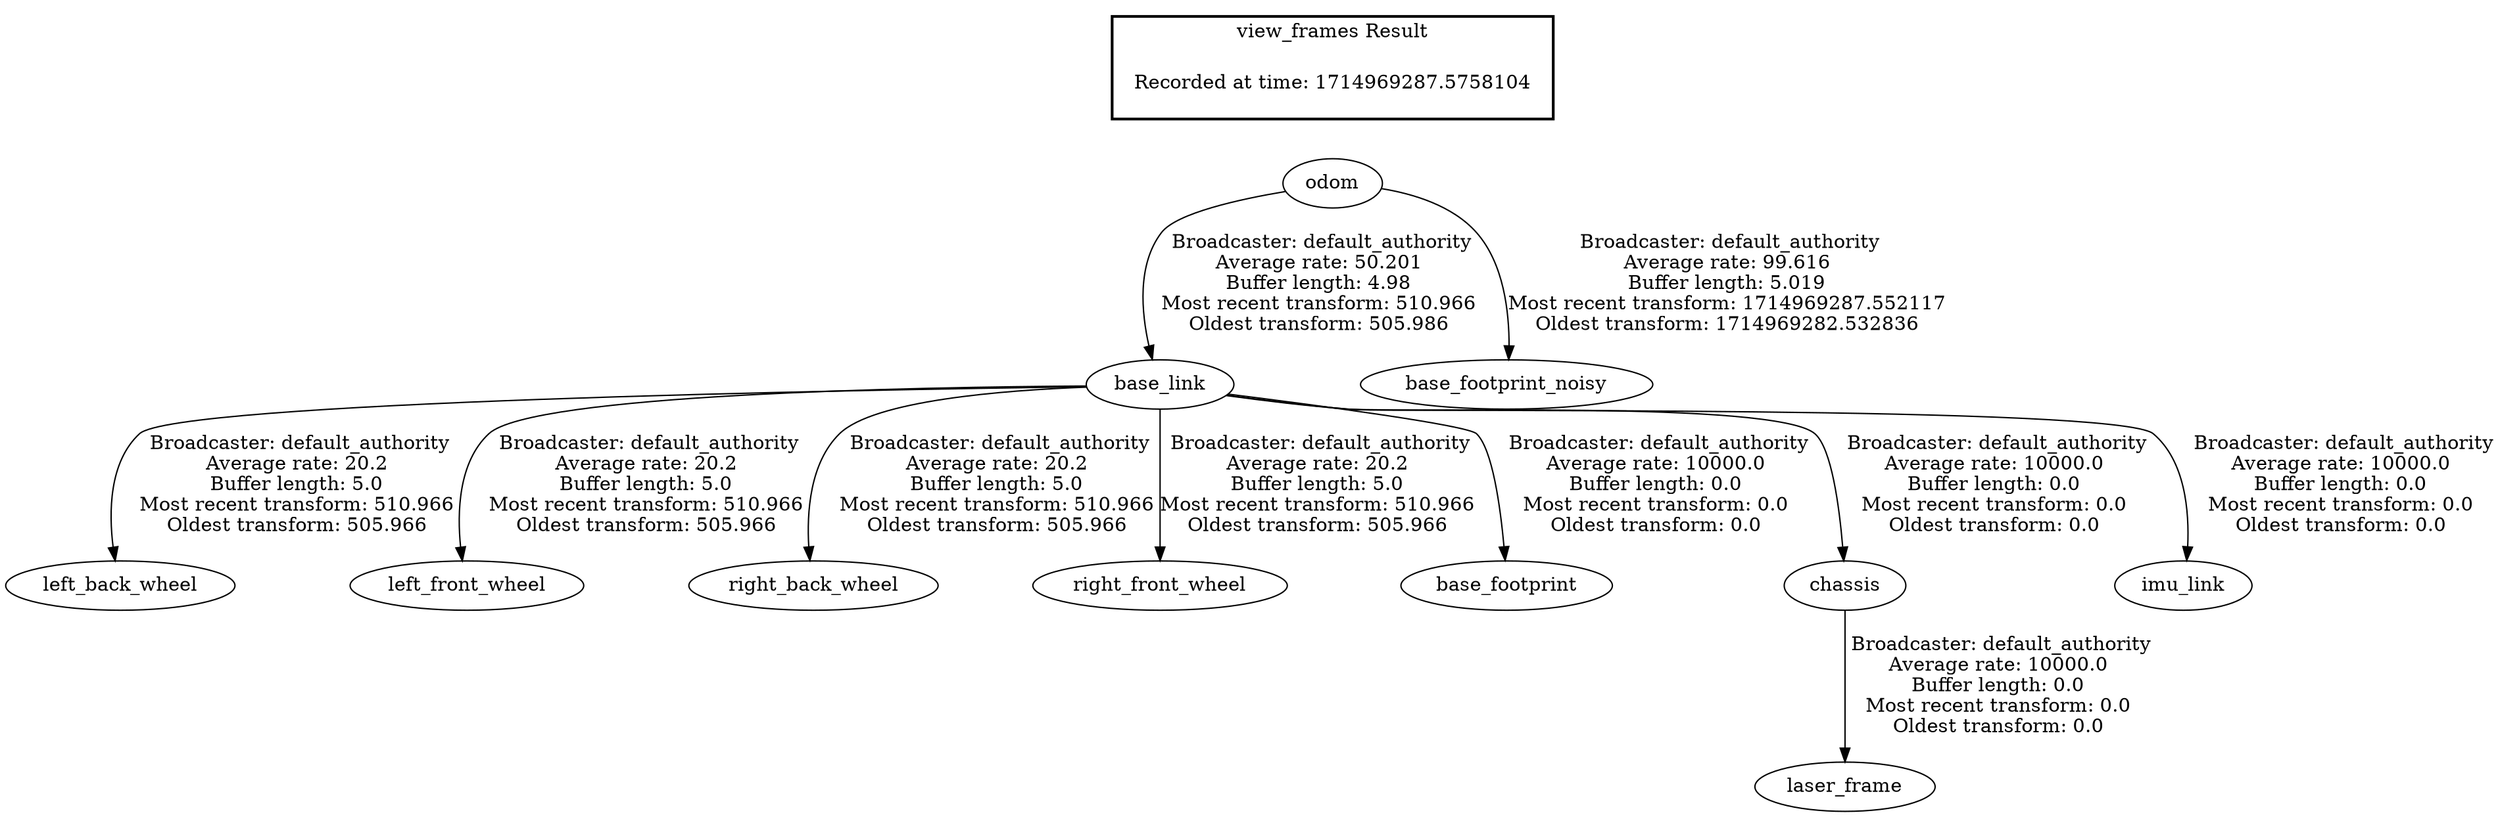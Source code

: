 digraph G {
"base_link" -> "left_back_wheel"[label=" Broadcaster: default_authority\nAverage rate: 20.2\nBuffer length: 5.0\nMost recent transform: 510.966\nOldest transform: 505.966\n"];
"odom" -> "base_link"[label=" Broadcaster: default_authority\nAverage rate: 50.201\nBuffer length: 4.98\nMost recent transform: 510.966\nOldest transform: 505.986\n"];
"base_link" -> "left_front_wheel"[label=" Broadcaster: default_authority\nAverage rate: 20.2\nBuffer length: 5.0\nMost recent transform: 510.966\nOldest transform: 505.966\n"];
"base_link" -> "right_back_wheel"[label=" Broadcaster: default_authority\nAverage rate: 20.2\nBuffer length: 5.0\nMost recent transform: 510.966\nOldest transform: 505.966\n"];
"base_link" -> "right_front_wheel"[label=" Broadcaster: default_authority\nAverage rate: 20.2\nBuffer length: 5.0\nMost recent transform: 510.966\nOldest transform: 505.966\n"];
"base_link" -> "base_footprint"[label=" Broadcaster: default_authority\nAverage rate: 10000.0\nBuffer length: 0.0\nMost recent transform: 0.0\nOldest transform: 0.0\n"];
"base_link" -> "chassis"[label=" Broadcaster: default_authority\nAverage rate: 10000.0\nBuffer length: 0.0\nMost recent transform: 0.0\nOldest transform: 0.0\n"];
"base_link" -> "imu_link"[label=" Broadcaster: default_authority\nAverage rate: 10000.0\nBuffer length: 0.0\nMost recent transform: 0.0\nOldest transform: 0.0\n"];
"chassis" -> "laser_frame"[label=" Broadcaster: default_authority\nAverage rate: 10000.0\nBuffer length: 0.0\nMost recent transform: 0.0\nOldest transform: 0.0\n"];
"odom" -> "base_footprint_noisy"[label=" Broadcaster: default_authority\nAverage rate: 99.616\nBuffer length: 5.019\nMost recent transform: 1714969287.552117\nOldest transform: 1714969282.532836\n"];
edge [style=invis];
 subgraph cluster_legend { style=bold; color=black; label ="view_frames Result";
"Recorded at time: 1714969287.5758104"[ shape=plaintext ] ;
}->"odom";
}